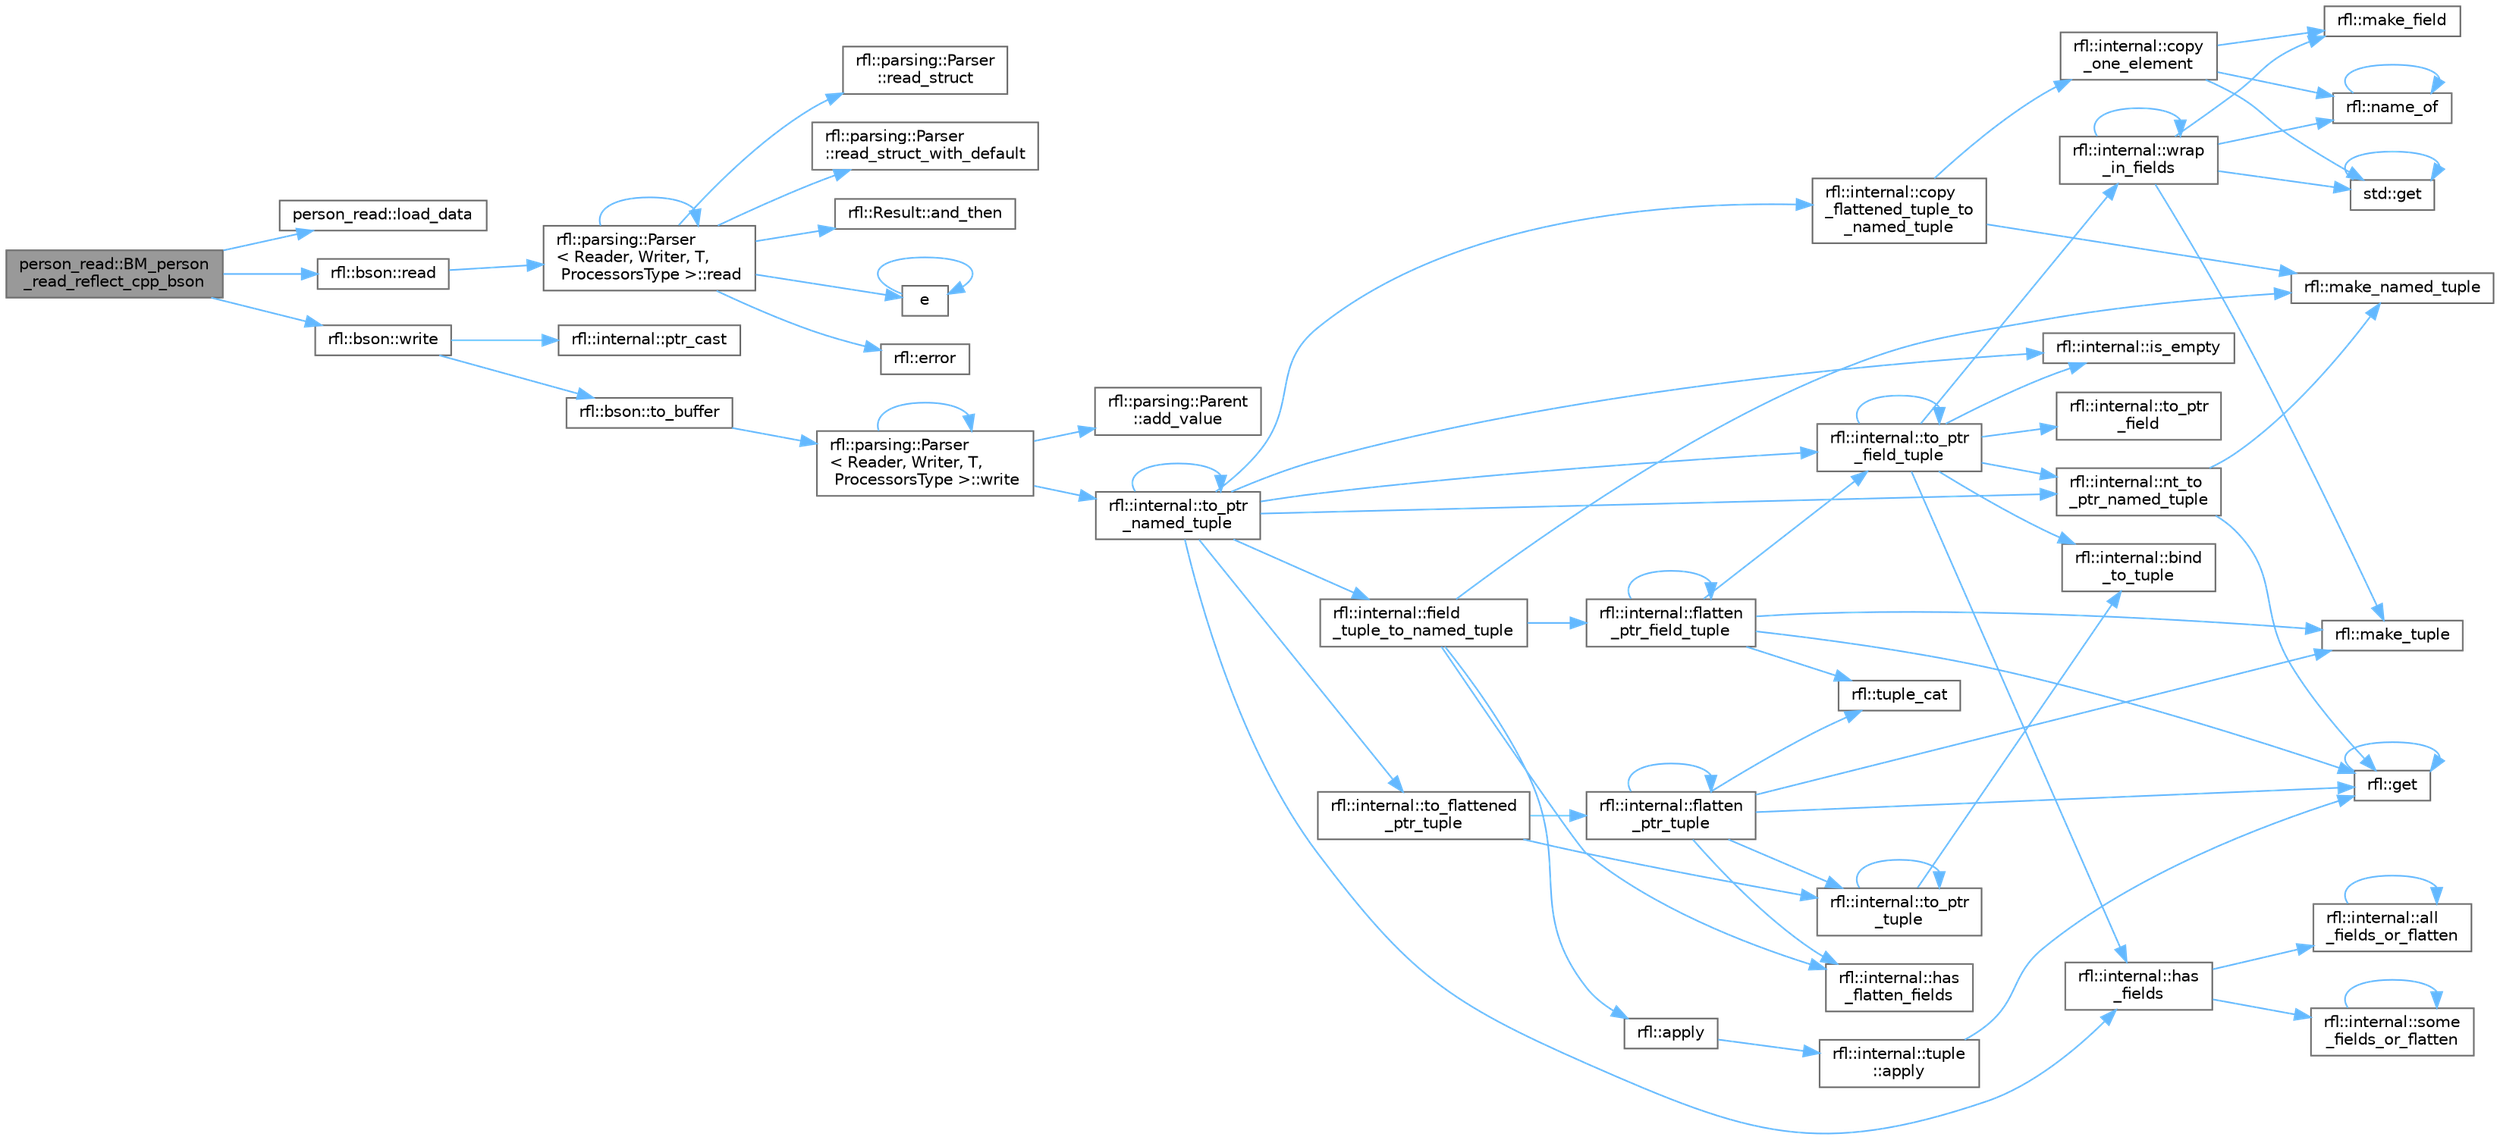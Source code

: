 digraph "person_read::BM_person_read_reflect_cpp_bson"
{
 // LATEX_PDF_SIZE
  bgcolor="transparent";
  edge [fontname=Helvetica,fontsize=10,labelfontname=Helvetica,labelfontsize=10];
  node [fontname=Helvetica,fontsize=10,shape=box,height=0.2,width=0.4];
  rankdir="LR";
  Node1 [id="Node000001",label="person_read::BM_person\l_read_reflect_cpp_bson",height=0.2,width=0.4,color="gray40", fillcolor="grey60", style="filled", fontcolor="black",tooltip=" "];
  Node1 -> Node2 [id="edge73_Node000001_Node000002",color="steelblue1",style="solid",tooltip=" "];
  Node2 [id="Node000002",label="person_read::load_data",height=0.2,width=0.4,color="grey40", fillcolor="white", style="filled",URL="$namespaceperson__read.html#aee7e7905c4a047efd1cd9e8abbc981f7",tooltip=" "];
  Node1 -> Node3 [id="edge74_Node000001_Node000003",color="steelblue1",style="solid",tooltip=" "];
  Node3 [id="Node000003",label="rfl::bson::read",height=0.2,width=0.4,color="grey40", fillcolor="white", style="filled",URL="$namespacerfl_1_1bson.html#ad53952c45b2c4dee0d3b55a757ff48e6",tooltip="Parses an object from a BSON var."];
  Node3 -> Node4 [id="edge75_Node000003_Node000004",color="steelblue1",style="solid",tooltip=" "];
  Node4 [id="Node000004",label="rfl::parsing::Parser\l\< Reader, Writer, T,\l ProcessorsType \>::read",height=0.2,width=0.4,color="grey40", fillcolor="white", style="filled",URL="$structrfl_1_1parsing_1_1_parser.html#a905ccbbb3adb81bb18d9109df6613b72",tooltip=" "];
  Node4 -> Node5 [id="edge76_Node000004_Node000005",color="steelblue1",style="solid",tooltip=" "];
  Node5 [id="Node000005",label="rfl::Result::and_then",height=0.2,width=0.4,color="grey40", fillcolor="white", style="filled",URL="$classrfl_1_1_result.html#a07f85d248f21a1dad5eb12ae179d4df7",tooltip="Monadic operation - F must be a function of type T -> Result."];
  Node4 -> Node6 [id="edge77_Node000004_Node000006",color="steelblue1",style="solid",tooltip=" "];
  Node6 [id="Node000006",label="e",height=0.2,width=0.4,color="grey40", fillcolor="white", style="filled",URL="$_cwise__array__power__array_8cpp.html#a9cb86ff854760bf91a154f2724a9101d",tooltip=" "];
  Node6 -> Node6 [id="edge78_Node000006_Node000006",color="steelblue1",style="solid",tooltip=" "];
  Node4 -> Node7 [id="edge79_Node000004_Node000007",color="steelblue1",style="solid",tooltip=" "];
  Node7 [id="Node000007",label="rfl::error",height=0.2,width=0.4,color="grey40", fillcolor="white", style="filled",URL="$namespacerfl.html#a6625864c6c297dfdc3d3c3ee3181dd8c",tooltip="Shorthand for unexpected error."];
  Node4 -> Node4 [id="edge80_Node000004_Node000004",color="steelblue1",style="solid",tooltip=" "];
  Node4 -> Node8 [id="edge81_Node000004_Node000008",color="steelblue1",style="solid",tooltip=" "];
  Node8 [id="Node000008",label="rfl::parsing::Parser\l::read_struct",height=0.2,width=0.4,color="grey40", fillcolor="white", style="filled",URL="$structrfl_1_1parsing_1_1_parser.html#ac6a7fd1d9f65a3b40ea36017cec2fa2e",tooltip=" "];
  Node4 -> Node9 [id="edge82_Node000004_Node000009",color="steelblue1",style="solid",tooltip=" "];
  Node9 [id="Node000009",label="rfl::parsing::Parser\l::read_struct_with_default",height=0.2,width=0.4,color="grey40", fillcolor="white", style="filled",URL="$structrfl_1_1parsing_1_1_parser.html#a8f8dadc93b26e4bb35eb14e6d722aae7",tooltip=" "];
  Node1 -> Node10 [id="edge83_Node000001_Node000010",color="steelblue1",style="solid",tooltip=" "];
  Node10 [id="Node000010",label="rfl::bson::write",height=0.2,width=0.4,color="grey40", fillcolor="white", style="filled",URL="$namespacerfl_1_1bson.html#a831235515905859b528912061602090a",tooltip="Returns BSON bytes."];
  Node10 -> Node11 [id="edge84_Node000010_Node000011",color="steelblue1",style="solid",tooltip=" "];
  Node11 [id="Node000011",label="rfl::internal::ptr_cast",height=0.2,width=0.4,color="grey40", fillcolor="white", style="filled",URL="$namespacerfl_1_1internal.html#a0e3f14355090a86bc6064dff6368347b",tooltip=" "];
  Node10 -> Node12 [id="edge85_Node000010_Node000012",color="steelblue1",style="solid",tooltip=" "];
  Node12 [id="Node000012",label="rfl::bson::to_buffer",height=0.2,width=0.4,color="grey40", fillcolor="white", style="filled",URL="$namespacerfl_1_1bson.html#a063bea11b10b956643dcfe045e51ee4e",tooltip=" "];
  Node12 -> Node13 [id="edge86_Node000012_Node000013",color="steelblue1",style="solid",tooltip=" "];
  Node13 [id="Node000013",label="rfl::parsing::Parser\l\< Reader, Writer, T,\l ProcessorsType \>::write",height=0.2,width=0.4,color="grey40", fillcolor="white", style="filled",URL="$structrfl_1_1parsing_1_1_parser.html#a16aeefd727355e095bfd19d6c69d3238",tooltip=" "];
  Node13 -> Node14 [id="edge87_Node000013_Node000014",color="steelblue1",style="solid",tooltip=" "];
  Node14 [id="Node000014",label="rfl::parsing::Parent\l::add_value",height=0.2,width=0.4,color="grey40", fillcolor="white", style="filled",URL="$structrfl_1_1parsing_1_1_parent.html#a8f7ebd2389ae6ec315a0e37bd66de63f",tooltip=" "];
  Node13 -> Node15 [id="edge88_Node000013_Node000015",color="steelblue1",style="solid",tooltip=" "];
  Node15 [id="Node000015",label="rfl::internal::to_ptr\l_named_tuple",height=0.2,width=0.4,color="grey40", fillcolor="white", style="filled",URL="$namespacerfl_1_1internal.html#a19594a7d66a271a8f893f2170217e299",tooltip=" "];
  Node15 -> Node16 [id="edge89_Node000015_Node000016",color="steelblue1",style="solid",tooltip=" "];
  Node16 [id="Node000016",label="rfl::internal::copy\l_flattened_tuple_to\l_named_tuple",height=0.2,width=0.4,color="grey40", fillcolor="white", style="filled",URL="$namespacerfl_1_1internal.html#aa4d84e91c691523bdf3dbf8832cba64c",tooltip=" "];
  Node16 -> Node17 [id="edge90_Node000016_Node000017",color="steelblue1",style="solid",tooltip=" "];
  Node17 [id="Node000017",label="rfl::internal::copy\l_one_element",height=0.2,width=0.4,color="grey40", fillcolor="white", style="filled",URL="$namespacerfl_1_1internal.html#a8a566443d85dd9fc0f2e6e4ae131ed55",tooltip=" "];
  Node17 -> Node18 [id="edge91_Node000017_Node000018",color="steelblue1",style="solid",tooltip=" "];
  Node18 [id="Node000018",label="std::get",height=0.2,width=0.4,color="grey40", fillcolor="white", style="filled",URL="$namespacestd.html#aae41d8280b7ccc3f0e0a0be2dab21c8f",tooltip="Gets an element by index."];
  Node18 -> Node18 [id="edge92_Node000018_Node000018",color="steelblue1",style="solid",tooltip=" "];
  Node17 -> Node19 [id="edge93_Node000017_Node000019",color="steelblue1",style="solid",tooltip=" "];
  Node19 [id="Node000019",label="rfl::make_field",height=0.2,width=0.4,color="grey40", fillcolor="white", style="filled",URL="$namespacerfl.html#afb5f68a22d5b6a42a5b4477c35559ce9",tooltip=" "];
  Node17 -> Node20 [id="edge94_Node000017_Node000020",color="steelblue1",style="solid",tooltip=" "];
  Node20 [id="Node000020",label="rfl::name_of",height=0.2,width=0.4,color="grey40", fillcolor="white", style="filled",URL="$namespacerfl.html#a90efd0c5575582354c25333fa30a8013",tooltip="Helper function to retrieve a name at compile time."];
  Node20 -> Node20 [id="edge95_Node000020_Node000020",color="steelblue1",style="solid",tooltip=" "];
  Node16 -> Node21 [id="edge96_Node000016_Node000021",color="steelblue1",style="solid",tooltip=" "];
  Node21 [id="Node000021",label="rfl::make_named_tuple",height=0.2,width=0.4,color="grey40", fillcolor="white", style="filled",URL="$namespacerfl.html#a19523aa875e6c36af474a97f28ed4002",tooltip="Explicit overload for creating empty named tuples."];
  Node15 -> Node22 [id="edge97_Node000015_Node000022",color="steelblue1",style="solid",tooltip=" "];
  Node22 [id="Node000022",label="rfl::internal::field\l_tuple_to_named_tuple",height=0.2,width=0.4,color="grey40", fillcolor="white", style="filled",URL="$namespacerfl_1_1internal.html#a923e1c7faefca7c7af6ec3d7aecccba0",tooltip=" "];
  Node22 -> Node23 [id="edge98_Node000022_Node000023",color="steelblue1",style="solid",tooltip=" "];
  Node23 [id="Node000023",label="rfl::apply",height=0.2,width=0.4,color="grey40", fillcolor="white", style="filled",URL="$namespacerfl.html#aaa94742afd7fde0d6d6cc59ae6d92989",tooltip=" "];
  Node23 -> Node24 [id="edge99_Node000023_Node000024",color="steelblue1",style="solid",tooltip=" "];
  Node24 [id="Node000024",label="rfl::internal::tuple\l::apply",height=0.2,width=0.4,color="grey40", fillcolor="white", style="filled",URL="$namespacerfl_1_1internal_1_1tuple.html#a5fe21ddba2943f200bc6c6e4d8d34e54",tooltip=" "];
  Node24 -> Node25 [id="edge100_Node000024_Node000025",color="steelblue1",style="solid",tooltip=" "];
  Node25 [id="Node000025",label="rfl::get",height=0.2,width=0.4,color="grey40", fillcolor="white", style="filled",URL="$namespacerfl.html#ac379420409251e5a3c0bea4a701daf0a",tooltip="Gets a field by index."];
  Node25 -> Node25 [id="edge101_Node000025_Node000025",color="steelblue1",style="solid",tooltip=" "];
  Node22 -> Node26 [id="edge102_Node000022_Node000026",color="steelblue1",style="solid",tooltip=" "];
  Node26 [id="Node000026",label="rfl::internal::flatten\l_ptr_field_tuple",height=0.2,width=0.4,color="grey40", fillcolor="white", style="filled",URL="$namespacerfl_1_1internal.html#ae729ffba37ab19a6426f80c6ef26e2d6",tooltip=" "];
  Node26 -> Node26 [id="edge103_Node000026_Node000026",color="steelblue1",style="solid",tooltip=" "];
  Node26 -> Node25 [id="edge104_Node000026_Node000025",color="steelblue1",style="solid",tooltip=" "];
  Node26 -> Node27 [id="edge105_Node000026_Node000027",color="steelblue1",style="solid",tooltip=" "];
  Node27 [id="Node000027",label="rfl::make_tuple",height=0.2,width=0.4,color="grey40", fillcolor="white", style="filled",URL="$namespacerfl.html#ac71a9ec8b4d8fd347719083ec38c00f9",tooltip=" "];
  Node26 -> Node28 [id="edge106_Node000026_Node000028",color="steelblue1",style="solid",tooltip=" "];
  Node28 [id="Node000028",label="rfl::internal::to_ptr\l_field_tuple",height=0.2,width=0.4,color="grey40", fillcolor="white", style="filled",URL="$namespacerfl_1_1internal.html#a4c5ce682ef0d85a0edc5fc36074815d2",tooltip=" "];
  Node28 -> Node29 [id="edge107_Node000028_Node000029",color="steelblue1",style="solid",tooltip=" "];
  Node29 [id="Node000029",label="rfl::internal::bind\l_to_tuple",height=0.2,width=0.4,color="grey40", fillcolor="white", style="filled",URL="$namespacerfl_1_1internal.html#aaccfbbd07ded0a84498cea052cb3d443",tooltip=" "];
  Node28 -> Node30 [id="edge108_Node000028_Node000030",color="steelblue1",style="solid",tooltip=" "];
  Node30 [id="Node000030",label="rfl::internal::has\l_fields",height=0.2,width=0.4,color="grey40", fillcolor="white", style="filled",URL="$namespacerfl_1_1internal.html#a4bf6ff2224c907a5df21f524e650fd17",tooltip=" "];
  Node30 -> Node31 [id="edge109_Node000030_Node000031",color="steelblue1",style="solid",tooltip=" "];
  Node31 [id="Node000031",label="rfl::internal::all\l_fields_or_flatten",height=0.2,width=0.4,color="grey40", fillcolor="white", style="filled",URL="$namespacerfl_1_1internal.html#a012b9c8f5d6103eb084598eca9f9f631",tooltip=" "];
  Node31 -> Node31 [id="edge110_Node000031_Node000031",color="steelblue1",style="solid",tooltip=" "];
  Node30 -> Node32 [id="edge111_Node000030_Node000032",color="steelblue1",style="solid",tooltip=" "];
  Node32 [id="Node000032",label="rfl::internal::some\l_fields_or_flatten",height=0.2,width=0.4,color="grey40", fillcolor="white", style="filled",URL="$namespacerfl_1_1internal.html#a71c929c1a514d827549eb15d4355de92",tooltip=" "];
  Node32 -> Node32 [id="edge112_Node000032_Node000032",color="steelblue1",style="solid",tooltip=" "];
  Node28 -> Node33 [id="edge113_Node000028_Node000033",color="steelblue1",style="solid",tooltip=" "];
  Node33 [id="Node000033",label="rfl::internal::is_empty",height=0.2,width=0.4,color="grey40", fillcolor="white", style="filled",URL="$namespacerfl_1_1internal.html#a818161434e9e7892d403a7c92d7268fe",tooltip=" "];
  Node28 -> Node34 [id="edge114_Node000028_Node000034",color="steelblue1",style="solid",tooltip=" "];
  Node34 [id="Node000034",label="rfl::internal::nt_to\l_ptr_named_tuple",height=0.2,width=0.4,color="grey40", fillcolor="white", style="filled",URL="$namespacerfl_1_1internal.html#a444ef522c6d66572aa5cd3ccde829885",tooltip=" "];
  Node34 -> Node25 [id="edge115_Node000034_Node000025",color="steelblue1",style="solid",tooltip=" "];
  Node34 -> Node21 [id="edge116_Node000034_Node000021",color="steelblue1",style="solid",tooltip=" "];
  Node28 -> Node35 [id="edge117_Node000028_Node000035",color="steelblue1",style="solid",tooltip=" "];
  Node35 [id="Node000035",label="rfl::internal::to_ptr\l_field",height=0.2,width=0.4,color="grey40", fillcolor="white", style="filled",URL="$namespacerfl_1_1internal.html#ab7e2b5fa9d320f0c9a301fbe22ebc677",tooltip=" "];
  Node28 -> Node28 [id="edge118_Node000028_Node000028",color="steelblue1",style="solid",tooltip=" "];
  Node28 -> Node36 [id="edge119_Node000028_Node000036",color="steelblue1",style="solid",tooltip=" "];
  Node36 [id="Node000036",label="rfl::internal::wrap\l_in_fields",height=0.2,width=0.4,color="grey40", fillcolor="white", style="filled",URL="$namespacerfl_1_1internal.html#a75a4f615c45abce17e710e72514498d7",tooltip=" "];
  Node36 -> Node18 [id="edge120_Node000036_Node000018",color="steelblue1",style="solid",tooltip=" "];
  Node36 -> Node19 [id="edge121_Node000036_Node000019",color="steelblue1",style="solid",tooltip=" "];
  Node36 -> Node27 [id="edge122_Node000036_Node000027",color="steelblue1",style="solid",tooltip=" "];
  Node36 -> Node20 [id="edge123_Node000036_Node000020",color="steelblue1",style="solid",tooltip=" "];
  Node36 -> Node36 [id="edge124_Node000036_Node000036",color="steelblue1",style="solid",tooltip=" "];
  Node26 -> Node37 [id="edge125_Node000026_Node000037",color="steelblue1",style="solid",tooltip=" "];
  Node37 [id="Node000037",label="rfl::tuple_cat",height=0.2,width=0.4,color="grey40", fillcolor="white", style="filled",URL="$namespacerfl.html#ad4738e8acd2a03b1b2b01c6caa6b27e9",tooltip=" "];
  Node22 -> Node38 [id="edge126_Node000022_Node000038",color="steelblue1",style="solid",tooltip=" "];
  Node38 [id="Node000038",label="rfl::internal::has\l_flatten_fields",height=0.2,width=0.4,color="grey40", fillcolor="white", style="filled",URL="$namespacerfl_1_1internal.html#a60f5d02505f61eabff343c2f5e9c7dbe",tooltip=" "];
  Node22 -> Node21 [id="edge127_Node000022_Node000021",color="steelblue1",style="solid",tooltip=" "];
  Node15 -> Node30 [id="edge128_Node000015_Node000030",color="steelblue1",style="solid",tooltip=" "];
  Node15 -> Node33 [id="edge129_Node000015_Node000033",color="steelblue1",style="solid",tooltip=" "];
  Node15 -> Node34 [id="edge130_Node000015_Node000034",color="steelblue1",style="solid",tooltip=" "];
  Node15 -> Node39 [id="edge131_Node000015_Node000039",color="steelblue1",style="solid",tooltip=" "];
  Node39 [id="Node000039",label="rfl::internal::to_flattened\l_ptr_tuple",height=0.2,width=0.4,color="grey40", fillcolor="white", style="filled",URL="$namespacerfl_1_1internal.html#abe898ac2971112070bfbcc91def971d6",tooltip=" "];
  Node39 -> Node40 [id="edge132_Node000039_Node000040",color="steelblue1",style="solid",tooltip=" "];
  Node40 [id="Node000040",label="rfl::internal::flatten\l_ptr_tuple",height=0.2,width=0.4,color="grey40", fillcolor="white", style="filled",URL="$namespacerfl_1_1internal.html#a3a901d356d0602482acd2f0861f8b472",tooltip=" "];
  Node40 -> Node40 [id="edge133_Node000040_Node000040",color="steelblue1",style="solid",tooltip=" "];
  Node40 -> Node25 [id="edge134_Node000040_Node000025",color="steelblue1",style="solid",tooltip=" "];
  Node40 -> Node38 [id="edge135_Node000040_Node000038",color="steelblue1",style="solid",tooltip=" "];
  Node40 -> Node27 [id="edge136_Node000040_Node000027",color="steelblue1",style="solid",tooltip=" "];
  Node40 -> Node41 [id="edge137_Node000040_Node000041",color="steelblue1",style="solid",tooltip=" "];
  Node41 [id="Node000041",label="rfl::internal::to_ptr\l_tuple",height=0.2,width=0.4,color="grey40", fillcolor="white", style="filled",URL="$namespacerfl_1_1internal.html#a3a36b92d743023e52d9ba1b74cc5fbd1",tooltip=" "];
  Node41 -> Node29 [id="edge138_Node000041_Node000029",color="steelblue1",style="solid",tooltip=" "];
  Node41 -> Node41 [id="edge139_Node000041_Node000041",color="steelblue1",style="solid",tooltip=" "];
  Node40 -> Node37 [id="edge140_Node000040_Node000037",color="steelblue1",style="solid",tooltip=" "];
  Node39 -> Node41 [id="edge141_Node000039_Node000041",color="steelblue1",style="solid",tooltip=" "];
  Node15 -> Node28 [id="edge142_Node000015_Node000028",color="steelblue1",style="solid",tooltip=" "];
  Node15 -> Node15 [id="edge143_Node000015_Node000015",color="steelblue1",style="solid",tooltip=" "];
  Node13 -> Node13 [id="edge144_Node000013_Node000013",color="steelblue1",style="solid",tooltip=" "];
}
